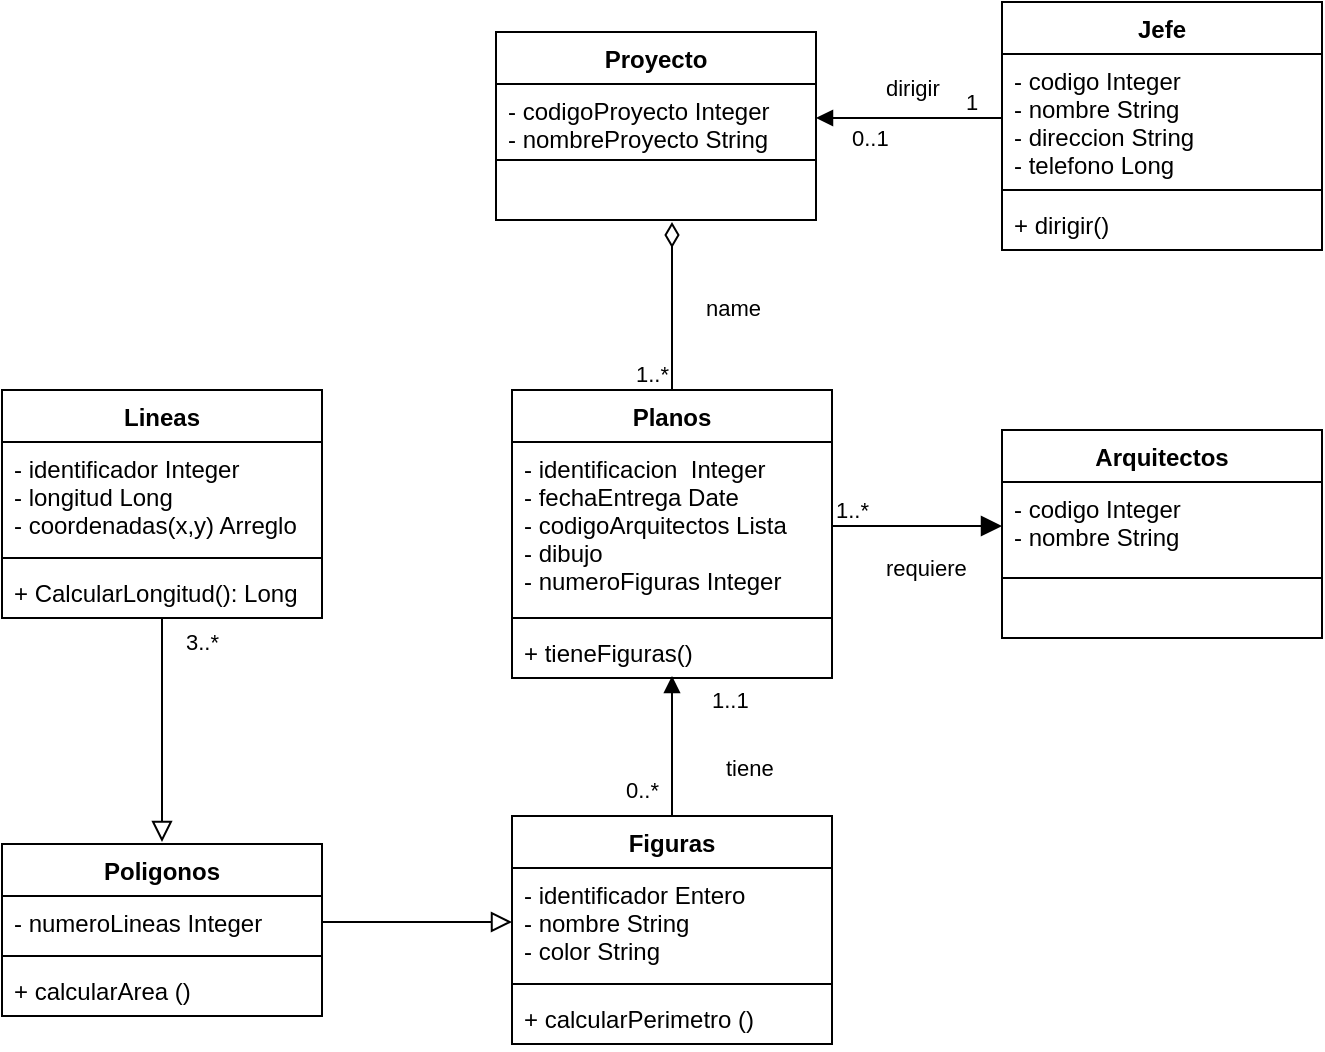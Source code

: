 <mxfile version="14.8.4" type="github">
  <diagram id="IGpOKl3QkhKzm34cFzGY" name="Page-1">
    <mxGraphModel dx="868" dy="460" grid="1" gridSize="10" guides="1" tooltips="1" connect="1" arrows="1" fold="1" page="1" pageScale="1" pageWidth="850" pageHeight="1100" math="0" shadow="0">
      <root>
        <mxCell id="0" />
        <mxCell id="1" parent="0" />
        <mxCell id="r26-GeC86uBAApJ16SBH-1" value="Jefe" style="swimlane;fontStyle=1;align=center;verticalAlign=top;childLayout=stackLayout;horizontal=1;startSize=26;horizontalStack=0;resizeParent=1;resizeParentMax=0;resizeLast=0;collapsible=1;marginBottom=0;" parent="1" vertex="1">
          <mxGeometry x="620" y="40" width="160" height="124" as="geometry" />
        </mxCell>
        <mxCell id="r26-GeC86uBAApJ16SBH-2" value="- codigo Integer &#xa;- nombre String &#xa;- direccion String &#xa;- telefono Long&#xa;" style="text;strokeColor=none;fillColor=none;align=left;verticalAlign=top;spacingLeft=4;spacingRight=4;overflow=hidden;rotatable=0;points=[[0,0.5],[1,0.5]];portConstraint=eastwest;" parent="r26-GeC86uBAApJ16SBH-1" vertex="1">
          <mxGeometry y="26" width="160" height="64" as="geometry" />
        </mxCell>
        <mxCell id="r26-GeC86uBAApJ16SBH-3" value="" style="line;strokeWidth=1;fillColor=none;align=left;verticalAlign=middle;spacingTop=-1;spacingLeft=3;spacingRight=3;rotatable=0;labelPosition=right;points=[];portConstraint=eastwest;" parent="r26-GeC86uBAApJ16SBH-1" vertex="1">
          <mxGeometry y="90" width="160" height="8" as="geometry" />
        </mxCell>
        <mxCell id="r26-GeC86uBAApJ16SBH-4" value="+ dirigir()" style="text;strokeColor=none;fillColor=none;align=left;verticalAlign=top;spacingLeft=4;spacingRight=4;overflow=hidden;rotatable=0;points=[[0,0.5],[1,0.5]];portConstraint=eastwest;" parent="r26-GeC86uBAApJ16SBH-1" vertex="1">
          <mxGeometry y="98" width="160" height="26" as="geometry" />
        </mxCell>
        <mxCell id="r26-GeC86uBAApJ16SBH-9" value="Proyecto" style="swimlane;fontStyle=1;align=center;verticalAlign=top;childLayout=stackLayout;horizontal=1;startSize=26;horizontalStack=0;resizeParent=1;resizeParentMax=0;resizeLast=0;collapsible=1;marginBottom=0;" parent="1" vertex="1">
          <mxGeometry x="367" y="55" width="160" height="94" as="geometry" />
        </mxCell>
        <mxCell id="r26-GeC86uBAApJ16SBH-10" value="- codigoProyecto Integer&#xa;- nombreProyecto String&#xa;" style="text;strokeColor=none;fillColor=none;align=left;verticalAlign=top;spacingLeft=4;spacingRight=4;overflow=hidden;rotatable=0;points=[[0,0.5],[1,0.5]];portConstraint=eastwest;" parent="r26-GeC86uBAApJ16SBH-9" vertex="1">
          <mxGeometry y="26" width="160" height="34" as="geometry" />
        </mxCell>
        <mxCell id="r26-GeC86uBAApJ16SBH-11" value="" style="line;strokeWidth=1;fillColor=none;align=left;verticalAlign=middle;spacingTop=-1;spacingLeft=3;spacingRight=3;rotatable=0;labelPosition=right;points=[];portConstraint=eastwest;" parent="r26-GeC86uBAApJ16SBH-9" vertex="1">
          <mxGeometry y="60" width="160" height="8" as="geometry" />
        </mxCell>
        <mxCell id="r26-GeC86uBAApJ16SBH-12" value="  &#xa;" style="text;strokeColor=none;fillColor=none;align=left;verticalAlign=top;spacingLeft=4;spacingRight=4;overflow=hidden;rotatable=0;points=[[0,0.5],[1,0.5]];portConstraint=eastwest;" parent="r26-GeC86uBAApJ16SBH-9" vertex="1">
          <mxGeometry y="68" width="160" height="26" as="geometry" />
        </mxCell>
        <mxCell id="r26-GeC86uBAApJ16SBH-14" value="Planos" style="swimlane;fontStyle=1;align=center;verticalAlign=top;childLayout=stackLayout;horizontal=1;startSize=26;horizontalStack=0;resizeParent=1;resizeParentMax=0;resizeLast=0;collapsible=1;marginBottom=0;" parent="1" vertex="1">
          <mxGeometry x="375" y="234" width="160" height="144" as="geometry" />
        </mxCell>
        <mxCell id="r26-GeC86uBAApJ16SBH-15" value="- identificacion  Integer&#xa;- fechaEntrega Date&#xa;- codigoArquitectos Lista&#xa;- dibujo &#xa;- numeroFiguras Integer&#xa;" style="text;strokeColor=none;fillColor=none;align=left;verticalAlign=top;spacingLeft=4;spacingRight=4;overflow=hidden;rotatable=0;points=[[0,0.5],[1,0.5]];portConstraint=eastwest;" parent="r26-GeC86uBAApJ16SBH-14" vertex="1">
          <mxGeometry y="26" width="160" height="84" as="geometry" />
        </mxCell>
        <mxCell id="r26-GeC86uBAApJ16SBH-16" value="" style="line;strokeWidth=1;fillColor=none;align=left;verticalAlign=middle;spacingTop=-1;spacingLeft=3;spacingRight=3;rotatable=0;labelPosition=right;points=[];portConstraint=eastwest;" parent="r26-GeC86uBAApJ16SBH-14" vertex="1">
          <mxGeometry y="110" width="160" height="8" as="geometry" />
        </mxCell>
        <mxCell id="r26-GeC86uBAApJ16SBH-17" value="+ tieneFiguras()" style="text;strokeColor=none;fillColor=none;align=left;verticalAlign=top;spacingLeft=4;spacingRight=4;overflow=hidden;rotatable=0;points=[[0,0.5],[1,0.5]];portConstraint=eastwest;" parent="r26-GeC86uBAApJ16SBH-14" vertex="1">
          <mxGeometry y="118" width="160" height="26" as="geometry" />
        </mxCell>
        <mxCell id="r26-GeC86uBAApJ16SBH-18" value="Figuras" style="swimlane;fontStyle=1;align=center;verticalAlign=top;childLayout=stackLayout;horizontal=1;startSize=26;horizontalStack=0;resizeParent=1;resizeParentMax=0;resizeLast=0;collapsible=1;marginBottom=0;" parent="1" vertex="1">
          <mxGeometry x="375" y="447" width="160" height="114" as="geometry" />
        </mxCell>
        <mxCell id="r26-GeC86uBAApJ16SBH-19" value="- identificador Entero &#xa;- nombre String&#xa;- color String&#xa;&#xa;" style="text;strokeColor=none;fillColor=none;align=left;verticalAlign=top;spacingLeft=4;spacingRight=4;overflow=hidden;rotatable=0;points=[[0,0.5],[1,0.5]];portConstraint=eastwest;" parent="r26-GeC86uBAApJ16SBH-18" vertex="1">
          <mxGeometry y="26" width="160" height="54" as="geometry" />
        </mxCell>
        <mxCell id="r26-GeC86uBAApJ16SBH-20" value="" style="line;strokeWidth=1;fillColor=none;align=left;verticalAlign=middle;spacingTop=-1;spacingLeft=3;spacingRight=3;rotatable=0;labelPosition=right;points=[];portConstraint=eastwest;" parent="r26-GeC86uBAApJ16SBH-18" vertex="1">
          <mxGeometry y="80" width="160" height="8" as="geometry" />
        </mxCell>
        <mxCell id="r26-GeC86uBAApJ16SBH-21" value="+ calcularPerimetro ()" style="text;strokeColor=none;fillColor=none;align=left;verticalAlign=top;spacingLeft=4;spacingRight=4;overflow=hidden;rotatable=0;points=[[0,0.5],[1,0.5]];portConstraint=eastwest;" parent="r26-GeC86uBAApJ16SBH-18" vertex="1">
          <mxGeometry y="88" width="160" height="26" as="geometry" />
        </mxCell>
        <mxCell id="r26-GeC86uBAApJ16SBH-22" value="Poligonos" style="swimlane;fontStyle=1;align=center;verticalAlign=top;childLayout=stackLayout;horizontal=1;startSize=26;horizontalStack=0;resizeParent=1;resizeParentMax=0;resizeLast=0;collapsible=1;marginBottom=0;" parent="1" vertex="1">
          <mxGeometry x="120" y="461" width="160" height="86" as="geometry" />
        </mxCell>
        <mxCell id="r26-GeC86uBAApJ16SBH-23" value="- numeroLineas Integer" style="text;strokeColor=none;fillColor=none;align=left;verticalAlign=top;spacingLeft=4;spacingRight=4;overflow=hidden;rotatable=0;points=[[0,0.5],[1,0.5]];portConstraint=eastwest;" parent="r26-GeC86uBAApJ16SBH-22" vertex="1">
          <mxGeometry y="26" width="160" height="26" as="geometry" />
        </mxCell>
        <mxCell id="r26-GeC86uBAApJ16SBH-24" value="" style="line;strokeWidth=1;fillColor=none;align=left;verticalAlign=middle;spacingTop=-1;spacingLeft=3;spacingRight=3;rotatable=0;labelPosition=right;points=[];portConstraint=eastwest;" parent="r26-GeC86uBAApJ16SBH-22" vertex="1">
          <mxGeometry y="52" width="160" height="8" as="geometry" />
        </mxCell>
        <mxCell id="r26-GeC86uBAApJ16SBH-25" value="+ calcularArea ()" style="text;strokeColor=none;fillColor=none;align=left;verticalAlign=top;spacingLeft=4;spacingRight=4;overflow=hidden;rotatable=0;points=[[0,0.5],[1,0.5]];portConstraint=eastwest;" parent="r26-GeC86uBAApJ16SBH-22" vertex="1">
          <mxGeometry y="60" width="160" height="26" as="geometry" />
        </mxCell>
        <mxCell id="r26-GeC86uBAApJ16SBH-26" value="Lineas" style="swimlane;fontStyle=1;align=center;verticalAlign=top;childLayout=stackLayout;horizontal=1;startSize=26;horizontalStack=0;resizeParent=1;resizeParentMax=0;resizeLast=0;collapsible=1;marginBottom=0;" parent="1" vertex="1">
          <mxGeometry x="120" y="234" width="160" height="114" as="geometry" />
        </mxCell>
        <mxCell id="r26-GeC86uBAApJ16SBH-27" value="- identificador Integer&#xa;- longitud Long&#xa;- coordenadas(x,y) Arreglo&#xa;" style="text;strokeColor=none;fillColor=none;align=left;verticalAlign=top;spacingLeft=4;spacingRight=4;overflow=hidden;rotatable=0;points=[[0,0.5],[1,0.5]];portConstraint=eastwest;" parent="r26-GeC86uBAApJ16SBH-26" vertex="1">
          <mxGeometry y="26" width="160" height="54" as="geometry" />
        </mxCell>
        <mxCell id="r26-GeC86uBAApJ16SBH-28" value="" style="line;strokeWidth=1;fillColor=none;align=left;verticalAlign=middle;spacingTop=-1;spacingLeft=3;spacingRight=3;rotatable=0;labelPosition=right;points=[];portConstraint=eastwest;" parent="r26-GeC86uBAApJ16SBH-26" vertex="1">
          <mxGeometry y="80" width="160" height="8" as="geometry" />
        </mxCell>
        <mxCell id="r26-GeC86uBAApJ16SBH-29" value="+ CalcularLongitud(): Long" style="text;strokeColor=none;fillColor=none;align=left;verticalAlign=top;spacingLeft=4;spacingRight=4;overflow=hidden;rotatable=0;points=[[0,0.5],[1,0.5]];portConstraint=eastwest;" parent="r26-GeC86uBAApJ16SBH-26" vertex="1">
          <mxGeometry y="88" width="160" height="26" as="geometry" />
        </mxCell>
        <mxCell id="r26-GeC86uBAApJ16SBH-32" value="Arquitectos" style="swimlane;fontStyle=1;align=center;verticalAlign=top;childLayout=stackLayout;horizontal=1;startSize=26;horizontalStack=0;resizeParent=1;resizeParentMax=0;resizeLast=0;collapsible=1;marginBottom=0;" parent="1" vertex="1">
          <mxGeometry x="620" y="254" width="160" height="104" as="geometry" />
        </mxCell>
        <mxCell id="r26-GeC86uBAApJ16SBH-33" value="- codigo Integer&#xa;- nombre String&#xa;" style="text;strokeColor=none;fillColor=none;align=left;verticalAlign=top;spacingLeft=4;spacingRight=4;overflow=hidden;rotatable=0;points=[[0,0.5],[1,0.5]];portConstraint=eastwest;" parent="r26-GeC86uBAApJ16SBH-32" vertex="1">
          <mxGeometry y="26" width="160" height="44" as="geometry" />
        </mxCell>
        <mxCell id="r26-GeC86uBAApJ16SBH-34" value="" style="line;strokeWidth=1;fillColor=none;align=left;verticalAlign=middle;spacingTop=-1;spacingLeft=3;spacingRight=3;rotatable=0;labelPosition=right;points=[];portConstraint=eastwest;" parent="r26-GeC86uBAApJ16SBH-32" vertex="1">
          <mxGeometry y="70" width="160" height="8" as="geometry" />
        </mxCell>
        <mxCell id="r26-GeC86uBAApJ16SBH-35" value=" " style="text;strokeColor=none;fillColor=none;align=left;verticalAlign=top;spacingLeft=4;spacingRight=4;overflow=hidden;rotatable=0;points=[[0,0.5],[1,0.5]];portConstraint=eastwest;" parent="r26-GeC86uBAApJ16SBH-32" vertex="1">
          <mxGeometry y="78" width="160" height="26" as="geometry" />
        </mxCell>
        <mxCell id="r26-GeC86uBAApJ16SBH-50" value="dirigir" style="endArrow=block;endFill=1;html=1;edgeStyle=orthogonalEdgeStyle;align=left;verticalAlign=top;exitX=0;exitY=0.5;exitDx=0;exitDy=0;" parent="1" source="r26-GeC86uBAApJ16SBH-2" target="r26-GeC86uBAApJ16SBH-10" edge="1">
          <mxGeometry x="0.29" y="-28" relative="1" as="geometry">
            <mxPoint x="340" y="240" as="sourcePoint" />
            <mxPoint x="500" y="240" as="targetPoint" />
            <mxPoint as="offset" />
          </mxGeometry>
        </mxCell>
        <mxCell id="r26-GeC86uBAApJ16SBH-51" value="1" style="edgeLabel;resizable=0;html=1;align=left;verticalAlign=bottom;" parent="r26-GeC86uBAApJ16SBH-50" connectable="0" vertex="1">
          <mxGeometry x="-1" relative="1" as="geometry">
            <mxPoint x="-20" as="offset" />
          </mxGeometry>
        </mxCell>
        <mxCell id="r26-GeC86uBAApJ16SBH-52" value="&lt;font style=&quot;vertical-align: inherit&quot;&gt;&lt;font style=&quot;vertical-align: inherit&quot;&gt;0..1&lt;/font&gt;&lt;/font&gt;" style="edgeLabel;resizable=0;html=1;align=left;verticalAlign=bottom;" parent="1" connectable="0" vertex="1">
          <mxGeometry x="610" y="108" as="geometry">
            <mxPoint x="-67" y="8" as="offset" />
          </mxGeometry>
        </mxCell>
        <mxCell id="r26-GeC86uBAApJ16SBH-56" value="name" style="endArrow=diamondThin;endFill=0;html=1;edgeStyle=orthogonalEdgeStyle;align=left;verticalAlign=top;exitX=0.5;exitY=0;exitDx=0;exitDy=0;entryX=0.55;entryY=1.038;entryDx=0;entryDy=0;entryPerimeter=0;strokeWidth=1;endSize=10;" parent="1" source="r26-GeC86uBAApJ16SBH-14" target="r26-GeC86uBAApJ16SBH-12" edge="1">
          <mxGeometry x="0.285" y="-15" relative="1" as="geometry">
            <mxPoint x="630" y="108" as="sourcePoint" />
            <mxPoint x="544" y="108" as="targetPoint" />
            <mxPoint as="offset" />
          </mxGeometry>
        </mxCell>
        <mxCell id="r26-GeC86uBAApJ16SBH-57" value="&lt;font style=&quot;vertical-align: inherit&quot;&gt;&lt;font style=&quot;vertical-align: inherit&quot;&gt;1..*&lt;/font&gt;&lt;/font&gt;" style="edgeLabel;resizable=0;html=1;align=left;verticalAlign=bottom;" parent="r26-GeC86uBAApJ16SBH-56" connectable="0" vertex="1">
          <mxGeometry x="-1" relative="1" as="geometry">
            <mxPoint x="-20" as="offset" />
          </mxGeometry>
        </mxCell>
        <mxCell id="XcP87A8AxSp8wuipea3n-1" value="tiene" style="endArrow=block;endFill=1;html=1;edgeStyle=orthogonalEdgeStyle;align=left;verticalAlign=top;exitX=0.5;exitY=0;exitDx=0;exitDy=0;entryX=0.5;entryY=0.962;entryDx=0;entryDy=0;entryPerimeter=0;" edge="1" parent="1" source="r26-GeC86uBAApJ16SBH-18" target="r26-GeC86uBAApJ16SBH-17">
          <mxGeometry x="0.057" y="-25" relative="1" as="geometry">
            <mxPoint x="630" y="108" as="sourcePoint" />
            <mxPoint x="450" y="420" as="targetPoint" />
            <mxPoint as="offset" />
          </mxGeometry>
        </mxCell>
        <mxCell id="XcP87A8AxSp8wuipea3n-2" value="0..*" style="edgeLabel;resizable=0;html=1;align=left;verticalAlign=bottom;" connectable="0" vertex="1" parent="XcP87A8AxSp8wuipea3n-1">
          <mxGeometry x="-1" relative="1" as="geometry">
            <mxPoint x="-25" y="-5" as="offset" />
          </mxGeometry>
        </mxCell>
        <mxCell id="XcP87A8AxSp8wuipea3n-3" value="1..1" style="edgeLabel;resizable=0;html=1;align=left;verticalAlign=bottom;" connectable="0" vertex="1" parent="1">
          <mxGeometry x="470" y="400" as="geometry">
            <mxPoint x="3" y="-3" as="offset" />
          </mxGeometry>
        </mxCell>
        <mxCell id="XcP87A8AxSp8wuipea3n-4" value="" style="endArrow=block;endFill=0;html=1;edgeStyle=orthogonalEdgeStyle;align=left;verticalAlign=top;entryX=0;entryY=0.5;entryDx=0;entryDy=0;exitX=1;exitY=0.5;exitDx=0;exitDy=0;endSize=8;" edge="1" parent="1" source="r26-GeC86uBAApJ16SBH-23" target="r26-GeC86uBAApJ16SBH-19">
          <mxGeometry x="0.368" y="-30" relative="1" as="geometry">
            <mxPoint x="320" y="570" as="sourcePoint" />
            <mxPoint x="465" y="387.012" as="targetPoint" />
            <mxPoint as="offset" />
          </mxGeometry>
        </mxCell>
        <mxCell id="XcP87A8AxSp8wuipea3n-7" value="" style="endArrow=block;endFill=0;html=1;edgeStyle=orthogonalEdgeStyle;align=left;verticalAlign=top;endSize=8;" edge="1" parent="1" source="r26-GeC86uBAApJ16SBH-29">
          <mxGeometry x="0.368" y="-30" relative="1" as="geometry">
            <mxPoint x="290" y="510" as="sourcePoint" />
            <mxPoint x="200" y="460" as="targetPoint" />
            <mxPoint as="offset" />
            <Array as="points">
              <mxPoint x="200" y="420" />
              <mxPoint x="200" y="420" />
            </Array>
          </mxGeometry>
        </mxCell>
        <mxCell id="XcP87A8AxSp8wuipea3n-8" value="3..*" style="edgeLabel;resizable=0;html=1;align=left;verticalAlign=bottom;rotation=0;" connectable="0" vertex="1" parent="1">
          <mxGeometry x="230" y="370" as="geometry">
            <mxPoint x="-20" y="-2" as="offset" />
          </mxGeometry>
        </mxCell>
        <mxCell id="XcP87A8AxSp8wuipea3n-13" value="requiere" style="endArrow=block;endFill=1;html=1;edgeStyle=orthogonalEdgeStyle;align=left;verticalAlign=top;endSize=8;strokeWidth=1;exitX=1;exitY=0.5;exitDx=0;exitDy=0;entryX=0;entryY=0.5;entryDx=0;entryDy=0;" edge="1" parent="1" source="r26-GeC86uBAApJ16SBH-15" target="r26-GeC86uBAApJ16SBH-33">
          <mxGeometry x="-0.412" y="-8" relative="1" as="geometry">
            <mxPoint x="340" y="340" as="sourcePoint" />
            <mxPoint x="610" y="302" as="targetPoint" />
            <mxPoint as="offset" />
          </mxGeometry>
        </mxCell>
        <mxCell id="XcP87A8AxSp8wuipea3n-14" value="1..*" style="edgeLabel;resizable=0;html=1;align=left;verticalAlign=bottom;" connectable="0" vertex="1" parent="XcP87A8AxSp8wuipea3n-13">
          <mxGeometry x="-1" relative="1" as="geometry" />
        </mxCell>
      </root>
    </mxGraphModel>
  </diagram>
</mxfile>
